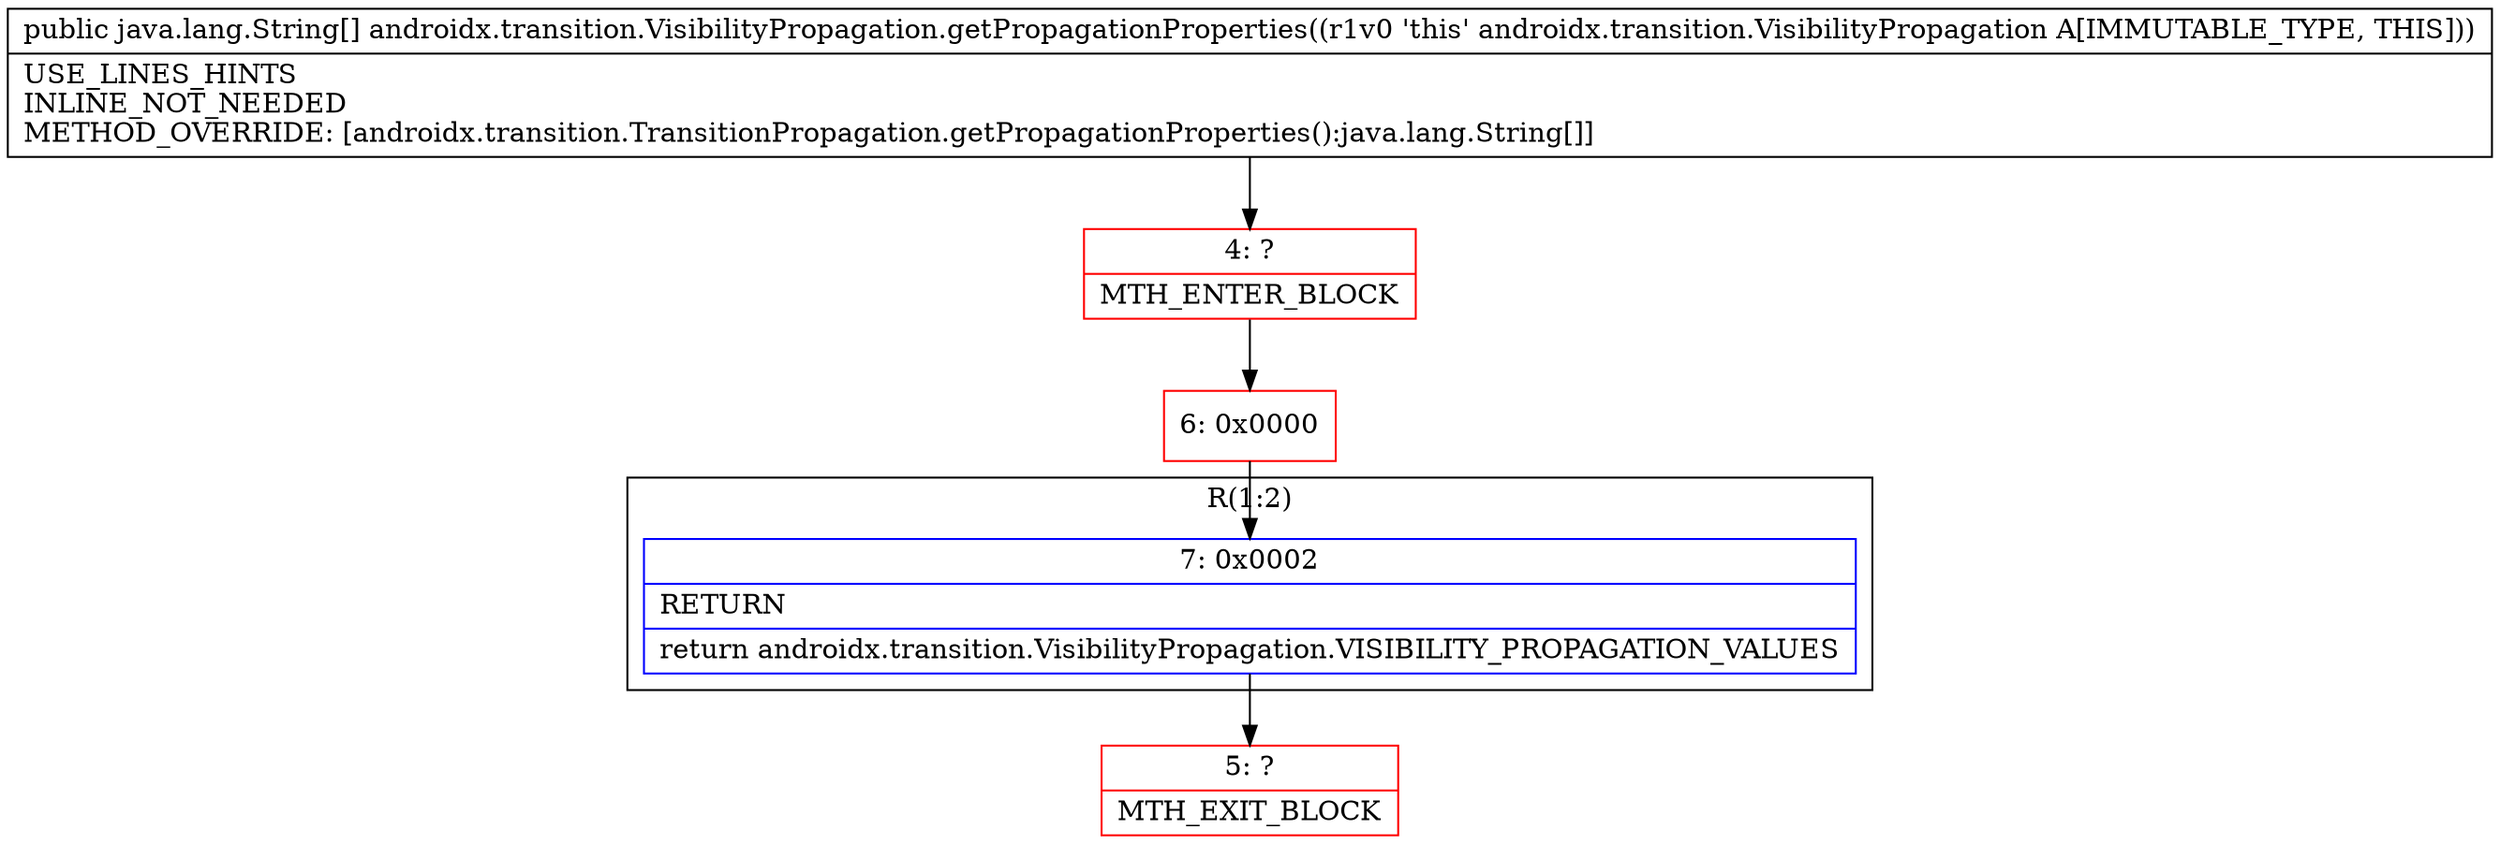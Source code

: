 digraph "CFG forandroidx.transition.VisibilityPropagation.getPropagationProperties()[Ljava\/lang\/String;" {
subgraph cluster_Region_866679443 {
label = "R(1:2)";
node [shape=record,color=blue];
Node_7 [shape=record,label="{7\:\ 0x0002|RETURN\l|return androidx.transition.VisibilityPropagation.VISIBILITY_PROPAGATION_VALUES\l}"];
}
Node_4 [shape=record,color=red,label="{4\:\ ?|MTH_ENTER_BLOCK\l}"];
Node_6 [shape=record,color=red,label="{6\:\ 0x0000}"];
Node_5 [shape=record,color=red,label="{5\:\ ?|MTH_EXIT_BLOCK\l}"];
MethodNode[shape=record,label="{public java.lang.String[] androidx.transition.VisibilityPropagation.getPropagationProperties((r1v0 'this' androidx.transition.VisibilityPropagation A[IMMUTABLE_TYPE, THIS]))  | USE_LINES_HINTS\lINLINE_NOT_NEEDED\lMETHOD_OVERRIDE: [androidx.transition.TransitionPropagation.getPropagationProperties():java.lang.String[]]\l}"];
MethodNode -> Node_4;Node_7 -> Node_5;
Node_4 -> Node_6;
Node_6 -> Node_7;
}

